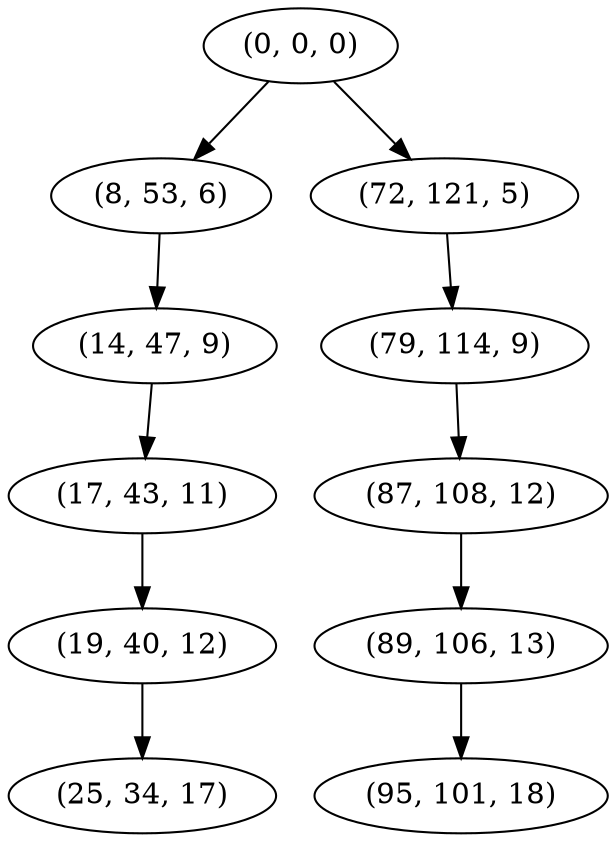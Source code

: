 digraph tree {
    "(0, 0, 0)";
    "(8, 53, 6)";
    "(14, 47, 9)";
    "(17, 43, 11)";
    "(19, 40, 12)";
    "(25, 34, 17)";
    "(72, 121, 5)";
    "(79, 114, 9)";
    "(87, 108, 12)";
    "(89, 106, 13)";
    "(95, 101, 18)";
    "(0, 0, 0)" -> "(8, 53, 6)";
    "(0, 0, 0)" -> "(72, 121, 5)";
    "(8, 53, 6)" -> "(14, 47, 9)";
    "(14, 47, 9)" -> "(17, 43, 11)";
    "(17, 43, 11)" -> "(19, 40, 12)";
    "(19, 40, 12)" -> "(25, 34, 17)";
    "(72, 121, 5)" -> "(79, 114, 9)";
    "(79, 114, 9)" -> "(87, 108, 12)";
    "(87, 108, 12)" -> "(89, 106, 13)";
    "(89, 106, 13)" -> "(95, 101, 18)";
}
